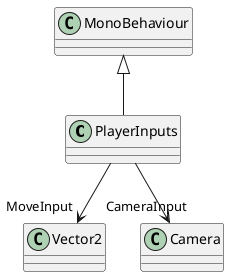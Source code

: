 @startuml
class PlayerInputs {
}
MonoBehaviour <|-- PlayerInputs
PlayerInputs --> "MoveInput" Vector2
PlayerInputs --> "CameraInput" Camera
@enduml
